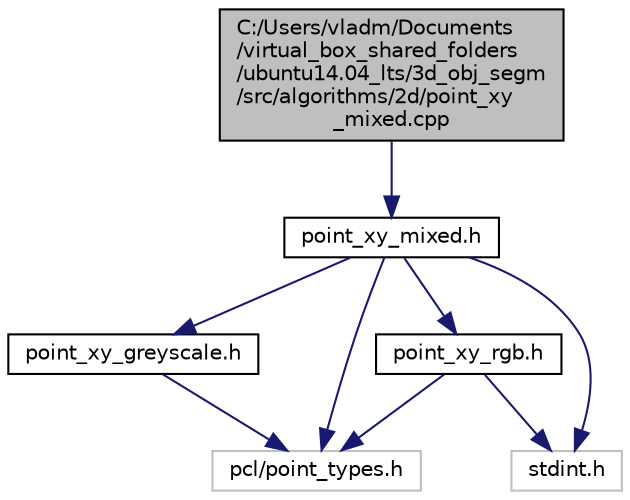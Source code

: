 digraph "C:/Users/vladm/Documents/virtual_box_shared_folders/ubuntu14.04_lts/3d_obj_segm/src/algorithms/2d/point_xy_mixed.cpp"
{
  edge [fontname="Helvetica",fontsize="10",labelfontname="Helvetica",labelfontsize="10"];
  node [fontname="Helvetica",fontsize="10",shape=record];
  Node1 [label="C:/Users/vladm/Documents\l/virtual_box_shared_folders\l/ubuntu14.04_lts/3d_obj_segm\l/src/algorithms/2d/point_xy\l_mixed.cpp",height=0.2,width=0.4,color="black", fillcolor="grey75", style="filled", fontcolor="black"];
  Node1 -> Node2 [color="midnightblue",fontsize="10",style="solid"];
  Node2 [label="point_xy_mixed.h",height=0.2,width=0.4,color="black", fillcolor="white", style="filled",URL="$point__xy__mixed_8h.html"];
  Node2 -> Node3 [color="midnightblue",fontsize="10",style="solid"];
  Node3 [label="point_xy_greyscale.h",height=0.2,width=0.4,color="black", fillcolor="white", style="filled",URL="$point__xy__greyscale_8h.html"];
  Node3 -> Node4 [color="midnightblue",fontsize="10",style="solid"];
  Node4 [label="pcl/point_types.h",height=0.2,width=0.4,color="grey75", fillcolor="white", style="filled"];
  Node2 -> Node5 [color="midnightblue",fontsize="10",style="solid"];
  Node5 [label="point_xy_rgb.h",height=0.2,width=0.4,color="black", fillcolor="white", style="filled",URL="$point__xy__rgb_8h.html"];
  Node5 -> Node6 [color="midnightblue",fontsize="10",style="solid"];
  Node6 [label="stdint.h",height=0.2,width=0.4,color="grey75", fillcolor="white", style="filled"];
  Node5 -> Node4 [color="midnightblue",fontsize="10",style="solid"];
  Node2 -> Node6 [color="midnightblue",fontsize="10",style="solid"];
  Node2 -> Node4 [color="midnightblue",fontsize="10",style="solid"];
}
